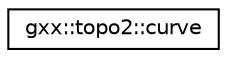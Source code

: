 digraph "Graphical Class Hierarchy"
{
  edge [fontname="Helvetica",fontsize="10",labelfontname="Helvetica",labelfontsize="10"];
  node [fontname="Helvetica",fontsize="10",shape=record];
  rankdir="LR";
  Node1 [label="gxx::topo2::curve",height=0.2,width=0.4,color="black", fillcolor="white", style="filled",URL="$classgxx_1_1topo2_1_1curve.html"];
}
